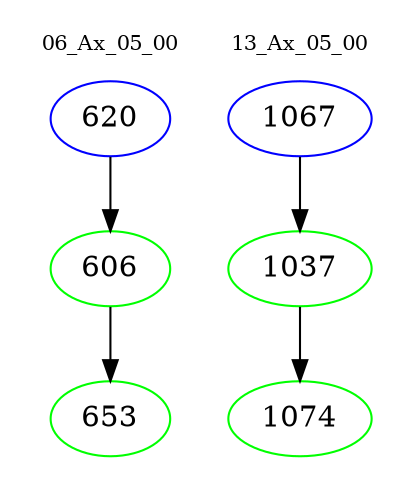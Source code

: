 digraph{
subgraph cluster_0 {
color = white
label = "06_Ax_05_00";
fontsize=10;
T0_620 [label="620", color="blue"]
T0_620 -> T0_606 [color="black"]
T0_606 [label="606", color="green"]
T0_606 -> T0_653 [color="black"]
T0_653 [label="653", color="green"]
}
subgraph cluster_1 {
color = white
label = "13_Ax_05_00";
fontsize=10;
T1_1067 [label="1067", color="blue"]
T1_1067 -> T1_1037 [color="black"]
T1_1037 [label="1037", color="green"]
T1_1037 -> T1_1074 [color="black"]
T1_1074 [label="1074", color="green"]
}
}
